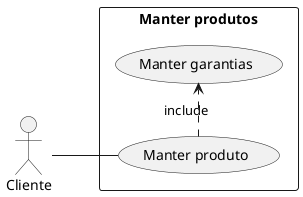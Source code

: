 @startuml

left to right direction
skinparam packageStyle rectangle
actor Cliente as c

rectangle "Manter produtos" {
    usecase "Manter produto" as uc1
    usecase "Manter garantias" as uc2
}

c -- uc1
uc1 .> uc2: include

@enduml